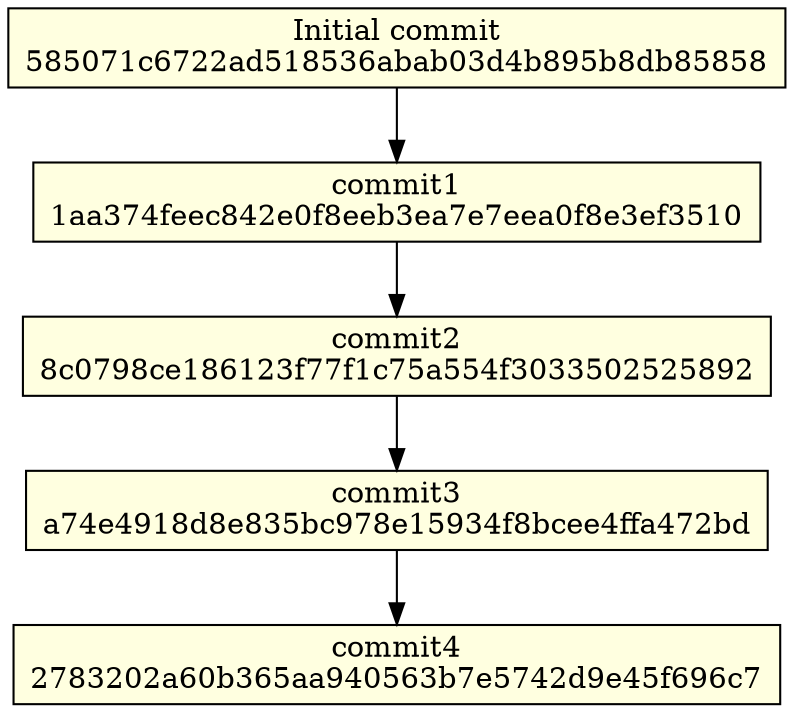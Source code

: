 digraph G {
    node [shape=box, style=filled, fillcolor=lightyellow];
    "2783202" [label="commit4\n2783202a60b365aa940563b7e5742d9e45f696c7\n"];
    "a74e491" -> "2783202";
    "a74e491" [label="commit3\na74e4918d8e835bc978e15934f8bcee4ffa472bd\n"];
    "8c0798c" -> "a74e491";
    "8c0798c" [label="commit2\n8c0798ce186123f77f1c75a554f3033502525892\n"];
    "1aa374f" -> "8c0798c";
    "1aa374f" [label="commit1\n1aa374feec842e0f8eeb3ea7e7eea0f8e3ef3510\n"];
    "585071c" -> "1aa374f";
    "585071c" [label="Initial commit\n585071c6722ad518536abab03d4b895b8db85858\n"];
}